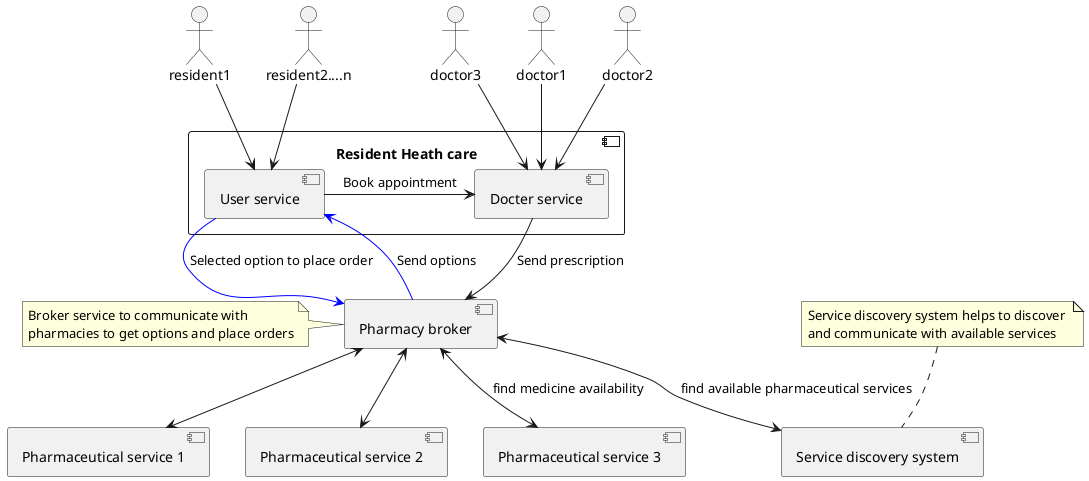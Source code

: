 @startuml Resident health care system
actor resident1
actor doctor1
actor doctor2
actor doctor3

component "Resident Heath care" {
    [Docter service] 
    [User service]
}

doctor1 --> [Docter service] 
doctor2 --> [Docter service] 
doctor3 --> [Docter service] 

resident1 --> [User service]
resident2....n --> [User service]

[Pharmacy broker] <--> [Pharmaceutical service 2]
[Pharmacy broker] <--> [Pharmaceutical service 1]


note left of (Pharmacy broker)
  Broker service to communicate with 
  pharmacies to get options and place orders
end note

[User service] -> [Docter service] :"Book appointment"
[Docter service] --> [Pharmacy broker] :"Send prescription"
[Pharmacy broker] <--> [Service discovery system]: "find available pharmaceutical services"
[Pharmacy broker] <--> [Pharmaceutical service 3]: "find medicine availability"
note top of (Service discovery system)
  Service discovery system helps to discover 
  and communicate with available services
end note
[Pharmacy broker] -[#blue]-> [User service] :"Send options"
[User service] -[#blue]-> [Pharmacy broker] :"Selected option to place order"
@enduml